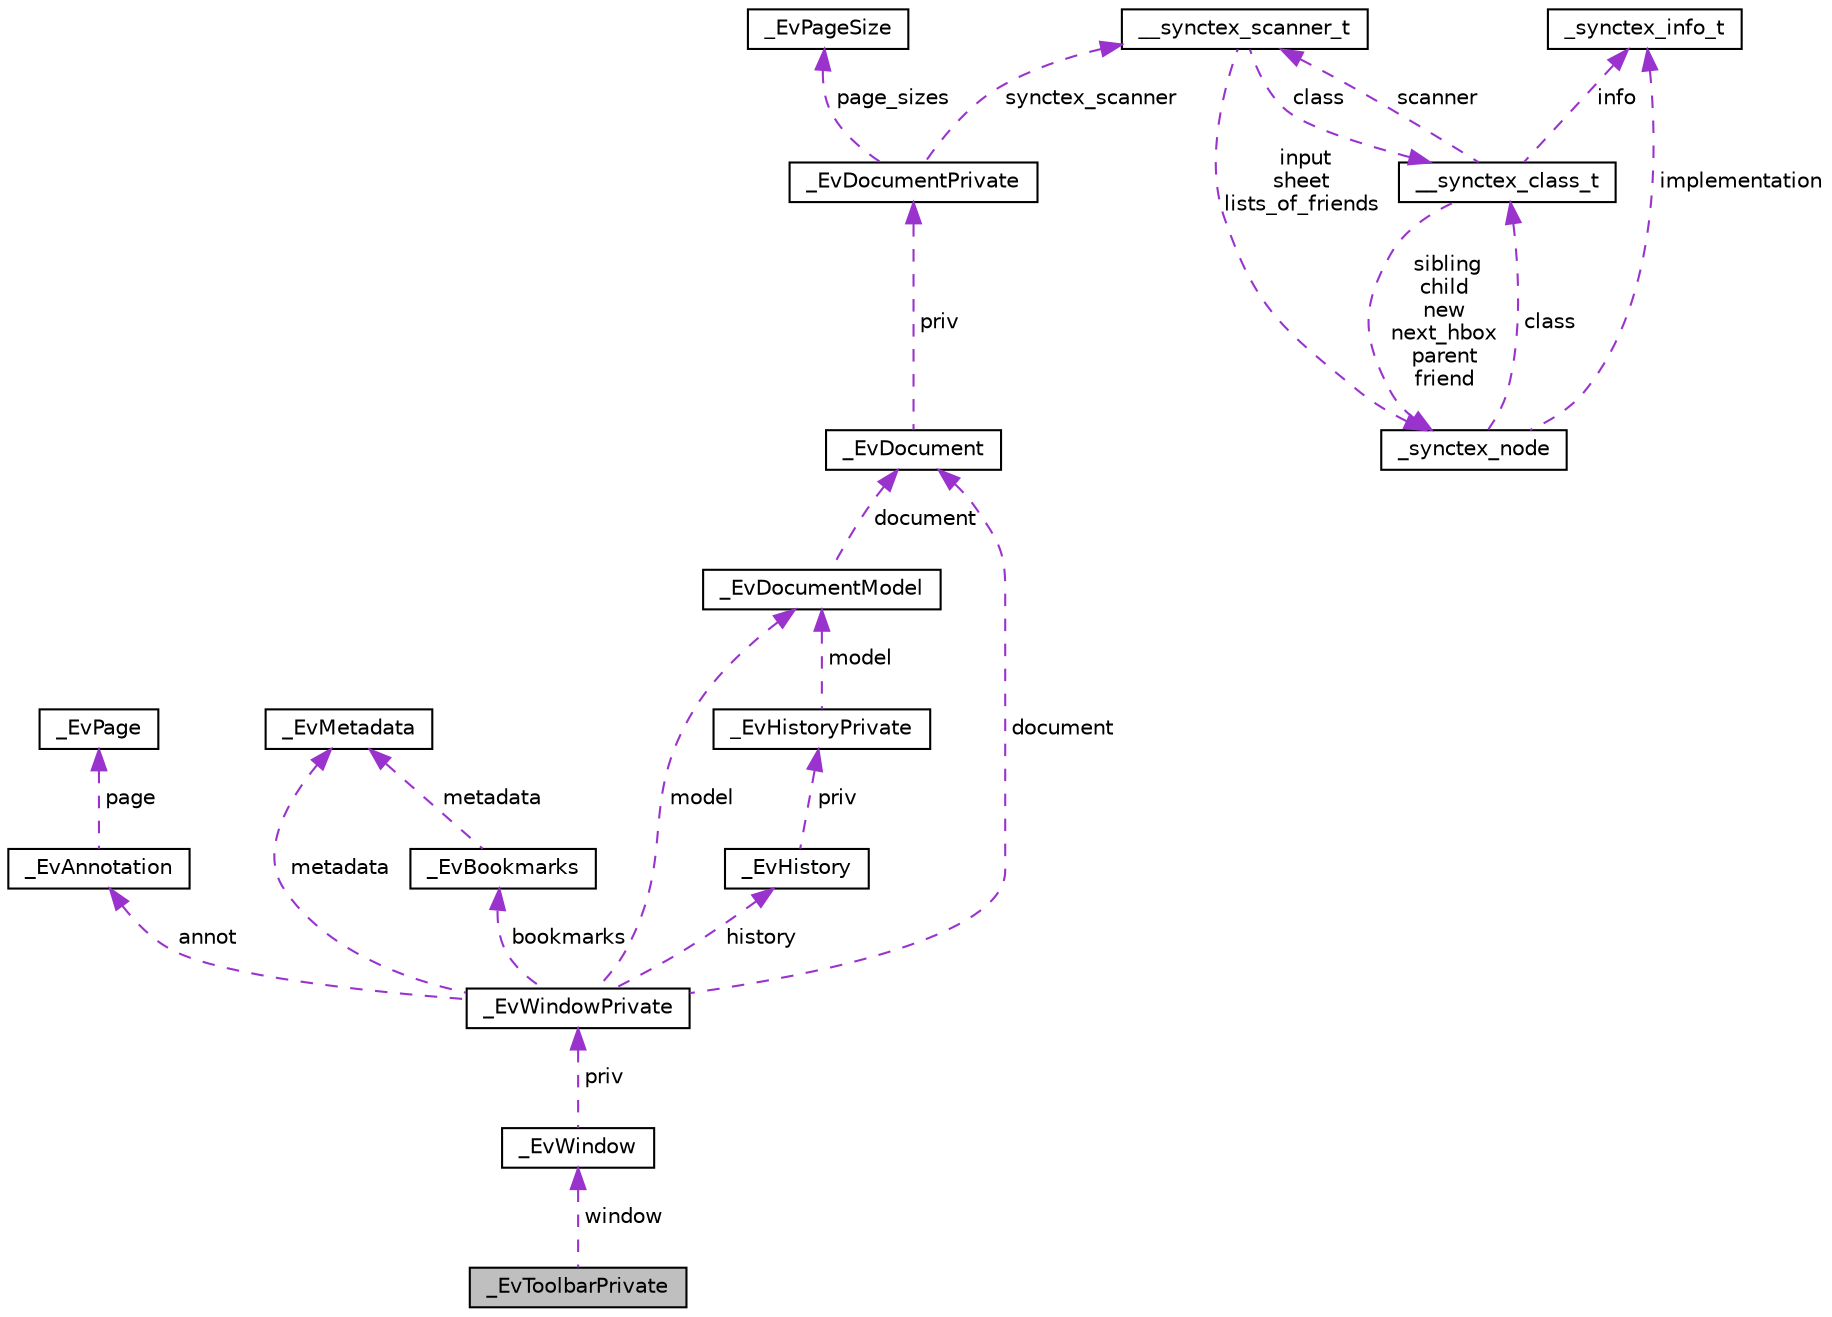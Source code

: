 digraph "_EvToolbarPrivate"
{
  edge [fontname="Helvetica",fontsize="10",labelfontname="Helvetica",labelfontsize="10"];
  node [fontname="Helvetica",fontsize="10",shape=record];
  Node1 [label="_EvToolbarPrivate",height=0.2,width=0.4,color="black", fillcolor="grey75", style="filled" fontcolor="black"];
  Node2 -> Node1 [dir="back",color="darkorchid3",fontsize="10",style="dashed",label=" window" ,fontname="Helvetica"];
  Node2 [label="_EvWindow",height=0.2,width=0.4,color="black", fillcolor="white", style="filled",URL="$d3/de6/struct__EvWindow.html"];
  Node3 -> Node2 [dir="back",color="darkorchid3",fontsize="10",style="dashed",label=" priv" ,fontname="Helvetica"];
  Node3 [label="_EvWindowPrivate",height=0.2,width=0.4,color="black", fillcolor="white", style="filled",URL="$dd/d22/struct__EvWindowPrivate.html"];
  Node4 -> Node3 [dir="back",color="darkorchid3",fontsize="10",style="dashed",label=" annot" ,fontname="Helvetica"];
  Node4 [label="_EvAnnotation",height=0.2,width=0.4,color="black", fillcolor="white", style="filled",URL="$dc/dcb/struct__EvAnnotation.html"];
  Node5 -> Node4 [dir="back",color="darkorchid3",fontsize="10",style="dashed",label=" page" ,fontname="Helvetica"];
  Node5 [label="_EvPage",height=0.2,width=0.4,color="black", fillcolor="white", style="filled",URL="$dd/dcb/struct__EvPage.html"];
  Node6 -> Node3 [dir="back",color="darkorchid3",fontsize="10",style="dashed",label=" metadata" ,fontname="Helvetica"];
  Node6 [label="_EvMetadata",height=0.2,width=0.4,color="black", fillcolor="white", style="filled",URL="$d4/d89/struct__EvMetadata.html"];
  Node7 -> Node3 [dir="back",color="darkorchid3",fontsize="10",style="dashed",label=" model" ,fontname="Helvetica"];
  Node7 [label="_EvDocumentModel",height=0.2,width=0.4,color="black", fillcolor="white", style="filled",URL="$dc/d24/struct__EvDocumentModel.html"];
  Node8 -> Node7 [dir="back",color="darkorchid3",fontsize="10",style="dashed",label=" document" ,fontname="Helvetica"];
  Node8 [label="_EvDocument",height=0.2,width=0.4,color="black", fillcolor="white", style="filled",URL="$db/d02/struct__EvDocument.html"];
  Node9 -> Node8 [dir="back",color="darkorchid3",fontsize="10",style="dashed",label=" priv" ,fontname="Helvetica"];
  Node9 [label="_EvDocumentPrivate",height=0.2,width=0.4,color="black", fillcolor="white", style="filled",URL="$d6/da7/struct__EvDocumentPrivate.html"];
  Node10 -> Node9 [dir="back",color="darkorchid3",fontsize="10",style="dashed",label=" page_sizes" ,fontname="Helvetica"];
  Node10 [label="_EvPageSize",height=0.2,width=0.4,color="black", fillcolor="white", style="filled",URL="$d8/dec/struct__EvPageSize.html"];
  Node11 -> Node9 [dir="back",color="darkorchid3",fontsize="10",style="dashed",label=" synctex_scanner" ,fontname="Helvetica"];
  Node11 [label="__synctex_scanner_t",height=0.2,width=0.4,color="black", fillcolor="white", style="filled",URL="$d6/ddd/struct____synctex__scanner__t.html"];
  Node12 -> Node11 [dir="back",color="darkorchid3",fontsize="10",style="dashed",label=" input\nsheet\nlists_of_friends" ,fontname="Helvetica"];
  Node12 [label="_synctex_node",height=0.2,width=0.4,color="black", fillcolor="white", style="filled",URL="$dd/d4f/struct__synctex__node.html"];
  Node13 -> Node12 [dir="back",color="darkorchid3",fontsize="10",style="dashed",label=" implementation" ,fontname="Helvetica"];
  Node13 [label="_synctex_info_t",height=0.2,width=0.4,color="black", fillcolor="white", style="filled",URL="$d2/da8/union__synctex__info__t.html"];
  Node14 -> Node12 [dir="back",color="darkorchid3",fontsize="10",style="dashed",label=" class" ,fontname="Helvetica"];
  Node14 [label="__synctex_class_t",height=0.2,width=0.4,color="black", fillcolor="white", style="filled",URL="$d2/dd6/struct____synctex__class__t.html"];
  Node12 -> Node14 [dir="back",color="darkorchid3",fontsize="10",style="dashed",label=" sibling\nchild\nnew\nnext_hbox\nparent\nfriend" ,fontname="Helvetica"];
  Node13 -> Node14 [dir="back",color="darkorchid3",fontsize="10",style="dashed",label=" info" ,fontname="Helvetica"];
  Node11 -> Node14 [dir="back",color="darkorchid3",fontsize="10",style="dashed",label=" scanner" ,fontname="Helvetica"];
  Node14 -> Node11 [dir="back",color="darkorchid3",fontsize="10",style="dashed",label=" class" ,fontname="Helvetica"];
  Node8 -> Node3 [dir="back",color="darkorchid3",fontsize="10",style="dashed",label=" document" ,fontname="Helvetica"];
  Node15 -> Node3 [dir="back",color="darkorchid3",fontsize="10",style="dashed",label=" bookmarks" ,fontname="Helvetica"];
  Node15 [label="_EvBookmarks",height=0.2,width=0.4,color="black", fillcolor="white", style="filled",URL="$d7/d25/struct__EvBookmarks.html"];
  Node6 -> Node15 [dir="back",color="darkorchid3",fontsize="10",style="dashed",label=" metadata" ,fontname="Helvetica"];
  Node16 -> Node3 [dir="back",color="darkorchid3",fontsize="10",style="dashed",label=" history" ,fontname="Helvetica"];
  Node16 [label="_EvHistory",height=0.2,width=0.4,color="black", fillcolor="white", style="filled",URL="$d1/db5/struct__EvHistory.html"];
  Node17 -> Node16 [dir="back",color="darkorchid3",fontsize="10",style="dashed",label=" priv" ,fontname="Helvetica"];
  Node17 [label="_EvHistoryPrivate",height=0.2,width=0.4,color="black", fillcolor="white", style="filled",URL="$da/d50/struct__EvHistoryPrivate.html"];
  Node7 -> Node17 [dir="back",color="darkorchid3",fontsize="10",style="dashed",label=" model" ,fontname="Helvetica"];
}
